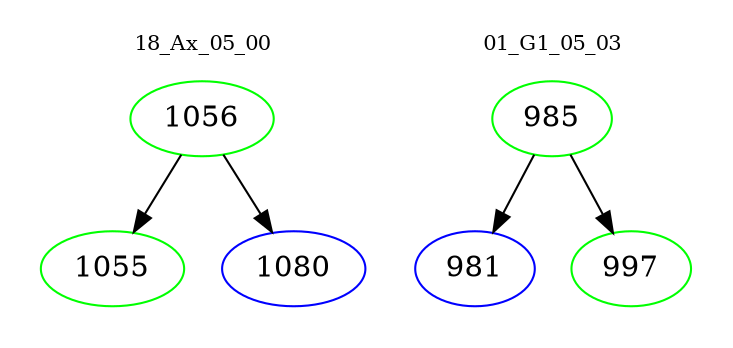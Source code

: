 digraph{
subgraph cluster_0 {
color = white
label = "18_Ax_05_00";
fontsize=10;
T0_1056 [label="1056", color="green"]
T0_1056 -> T0_1055 [color="black"]
T0_1055 [label="1055", color="green"]
T0_1056 -> T0_1080 [color="black"]
T0_1080 [label="1080", color="blue"]
}
subgraph cluster_1 {
color = white
label = "01_G1_05_03";
fontsize=10;
T1_985 [label="985", color="green"]
T1_985 -> T1_981 [color="black"]
T1_981 [label="981", color="blue"]
T1_985 -> T1_997 [color="black"]
T1_997 [label="997", color="green"]
}
}
